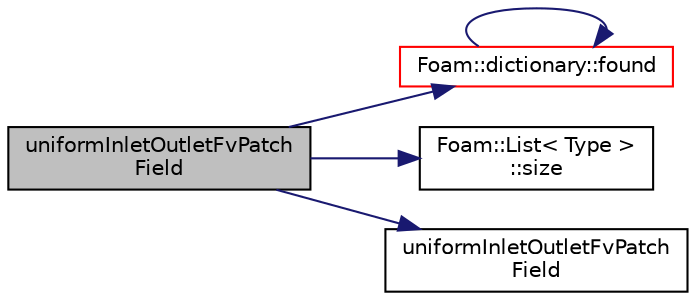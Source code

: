 digraph "uniformInletOutletFvPatchField"
{
  bgcolor="transparent";
  edge [fontname="Helvetica",fontsize="10",labelfontname="Helvetica",labelfontsize="10"];
  node [fontname="Helvetica",fontsize="10",shape=record];
  rankdir="LR";
  Node1 [label="uniformInletOutletFvPatch\lField",height=0.2,width=0.4,color="black", fillcolor="grey75", style="filled", fontcolor="black"];
  Node1 -> Node2 [color="midnightblue",fontsize="10",style="solid",fontname="Helvetica"];
  Node2 [label="Foam::dictionary::found",height=0.2,width=0.4,color="red",URL="$a00523.html#ae9d6521e0e8d3956f9b49ddeb44877b8",tooltip="Search dictionary for given keyword. "];
  Node2 -> Node2 [color="midnightblue",fontsize="10",style="solid",fontname="Helvetica"];
  Node1 -> Node3 [color="midnightblue",fontsize="10",style="solid",fontname="Helvetica"];
  Node3 [label="Foam::List\< Type \>\l::size",height=0.2,width=0.4,color="black",URL="$a01364.html#a8a5f6fa29bd4b500caf186f60245b384",tooltip="Override size to be inconsistent with allocated storage. "];
  Node1 -> Node4 [color="midnightblue",fontsize="10",style="solid",fontname="Helvetica"];
  Node4 [label="uniformInletOutletFvPatch\lField",height=0.2,width=0.4,color="black",URL="$a02751.html#a314d86fb3334d0f7d02332536e6f1617",tooltip="Construct from patch and internal field. "];
}
